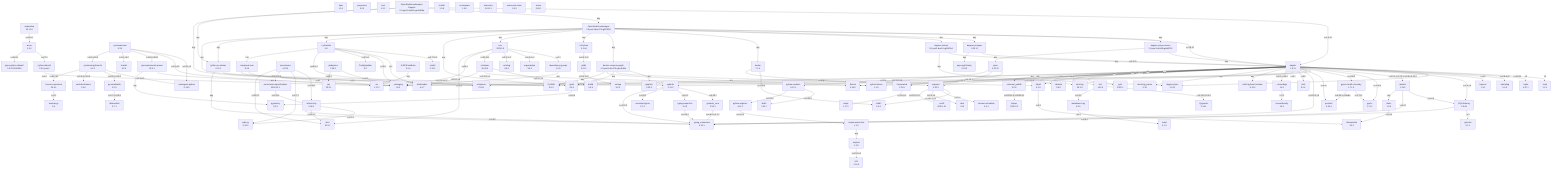 flowchart TD
    classDef missing stroke-dasharray: 5
    alembic["alembic\n1.15.2"]
    annotated-types["annotated-types\n0.7.0"]
    antlr4-python3-runtime["antlr4-python3-runtime\n4.13.2"]
    argcomplete["argcomplete\n3.6.2"]
    arrow["arrow\n1.3.0"]
    attrs["attrs\n25.3.0"]
    bidict["bidict\n0.23.1"]
    boolean-py["boolean.py\n5.0"]
    certifi["certifi\n2025.1.31"]
    chardet["chardet\n5.2.0"]
    charset-normalizer["charset-normalizer\n3.4.1"]
    click_0["click\n8.1.8"]
    coloredlogs["coloredlogs\n14.0"]
    colorlog["colorlog\n6.9.0"]
    configupdater["ConfigUpdater\n3.2"]
    cyclonedx-bom["cyclonedx-bom\n5.3.0"]
    cyclonedx-python-lib["cyclonedx-python-lib\n9.1.0"]
    dagster-job-processor["dagster-job-processor\n0.0.post1.dev38+gbaf3220"]
    dagster-pipes["dagster-pipes\n1.9.11"]
    dagster-postgres["dagster-postgres\n0.25.11"]
    dagster-shared["dagster-shared\n0.0.post1.dev10+g614f3c1"]
    dagster["dagster\n1.9.11"]
    defusedxml["defusedxml\n0.7.1"]
    dependency-groups["dependency-groups\n1.3.0"]
    deprecated["Deprecated\n1.2.18"]
    distlib["distlib\n0.3.9"]
    docker-compose-graph["docker-compose-graph\n0.0.post1.dev176+gbc4b36e"]
    docker["docker\n7.1.0"]
    docstring-parser["docstring_parser\n0.16"]
    filelock["filelock\n3.18.0"]
    fqdn["fqdn\n1.5.1"]
    fsspec["fsspec\n2025.3.2"]
    gazu["gazu\n0.10.31"]
    gitdb["gitdb\n4.0.12"]
    gitpython["GitPython\n3.1.44"]
    graphviz["graphviz\n0.20.3"]
    greenlet["greenlet\n3.1.1"]
    grpcio-health-checking["grpcio-health-checking\n1.71.0"]
    grpcio["grpcio\n1.71.0"]
    h11["h11\n0.14.0"]
    humanfriendly["humanfriendly\n10.0"]
    idna["idna\n3.10"]
    isoduration["isoduration\n20.11.0"]
    jinja2["Jinja2\n3.1.6"]
    jsonpointer["jsonpointer\n3.0.0"]
    jsonschema-specifications["jsonschema-specifications\n2024.10.1"]
    jsonschema["jsonschema\n4.23.0"]
    license-expression["license-expression\n30.4.1"]
    lxml["lxml\n5.3.2"]
    mako["Mako\n1.3.9"]
    markdown-it-py["markdown-it-py\n3.0.0"]
    markupsafe["MarkupSafe\n3.0.2"]
    mdurl["mdurl\n0.1.2"]
    nox["nox\n2025.2.9"]
    openstudiolandscapes-dagster["OpenStudioLandscapes-Dagster\n0.0.post1.dev61+ga1a50ba"]
    openstudiolandscapes["OpenStudioLandscapes\n0.0.post1.dev572+g0f1f924"]
    packageurl-python["packageurl-python\n0.16.0"]
    packaging["packaging\n24.2"]
    pip-requirements-parser["pip-requirements-parser\n32.0.1"]
    pip["pip\n25.0.1"]
    pipdeptree["pipdeptree\n2.26.0"]
    platformdirs["platformdirs\n4.3.7"]
    protobuf["protobuf\n5.29.4"]
    psycopg2-binary["psycopg2-binary\n2.9.10"]
    py-serializable["py-serializable\n2.0.0"]
    pydantic-core["pydantic_core\n2.33.1"]
    pydantic["pydantic\n2.11.2"]
    pydot["pydot\n3.0.4"]
    pygments["Pygments\n2.19.1"]
    pyparsing["pyparsing\n3.2.3"]
    pyscaffold["PyScaffold\n4.6"]
    python-dateutil["python-dateutil\n2.9.0.post0"]
    python-dotenv["python-dotenv\n1.1.0"]
    python-engineio["python-engineio\n4.11.2"]
    python-on-whales["python-on-whales\n0.76.1"]
    python-socketio["python-socketio\n5.12.1"]
    pytz["pytz\n2025.2"]
    pyyaml["PyYAML\n6.0.2"]
    referencing["referencing\n0.36.2"]
    requests["requests\n2.32.3"]
    rfc3339-validator["rfc3339-validator\n0.1.4"]
    rfc3987["rfc3987\n1.3.8"]
    rich["rich\n14.0.0"]
    rpds-py["rpds-py\n0.24.0"]
    setuptools-scm["setuptools-scm\n8.2.0"]
    setuptools["setuptools\n75.8.0"]
    simple-websocket["simple-websocket\n1.1.0"]
    six["six\n1.17.0"]
    smmap["smmap\n5.0.2"]
    sortedcontainers["sortedcontainers\n2.4.0"]
    sqlalchemy["SQLAlchemy\n2.0.40"]
    structlog["structlog\n25.2.0"]
    tabulate["tabulate\n0.9.0"]
    tomli["tomli\n2.2.1"]
    tomlkit["tomlkit\n0.13.2"]
    toposort["toposort\n1.10"]
    tqdm["tqdm\n4.67.1"]
    types-python-dateutil["types-python-dateutil\n2.9.0.20241206"]
    typing-extensions["typing_extensions\n4.13.1"]
    typing-inspection["typing-inspection\n0.4.0"]
    universal-pathlib["universal_pathlib\n0.2.6"]
    uri-template["uri-template\n1.3.0"]
    urllib3["urllib3\n2.3.0"]
    virtualenv["virtualenv\n20.30.0"]
    watchdog["watchdog\n5.0.3"]
    webcolors["webcolors\n24.11.1"]
    websocket-client["websocket-client\n1.8.0"]
    wheel["wheel\n0.45.1"]
    wrapt["wrapt\n1.17.2"]
    wsproto["wsproto\n1.2.0"]
    alembic -- ">=1.4.0" --> sqlalchemy
    alembic -- ">=4.12" --> typing-extensions
    alembic -- "any" --> mako
    arrow -- ">=2.7.0" --> python-dateutil
    arrow -- ">=2.8.10" --> types-python-dateutil
    coloredlogs -- ">=7.1" --> humanfriendly
    cyclonedx-bom -- ">=0.11,<2" --> packageurl-python
    cyclonedx-bom -- ">=22,<25" --> packaging
    cyclonedx-bom -- ">=32.0,<33.0" --> pip-requirements-parser
    cyclonedx-bom -- ">=5.1,<6.0" --> chardet
    cyclonedx-bom -- ">=8.0,<10.0" --> cyclonedx-python-lib
    cyclonedx-python-lib -- ">=0.11,<2" --> packageurl-python
    cyclonedx-python-lib -- ">=2.0.0,<3.0.0" --> py-serializable
    cyclonedx-python-lib -- ">=2.4.0,<3.0.0" --> sortedcontainers
    cyclonedx-python-lib -- ">=30,<31" --> license-expression
    dagster -- "<3" --> tomli
    dagster -- "<5" --> tqdm
    dagster -- "==1.9.11" --> dagster-pipes
    dagster -- ">=0.8.3,<6" --> watchdog
    dagster -- ">=1.0" --> toposort
    dagster -- ">=1.0,<3" --> sqlalchemy
    dagster -- ">=1.2.1,!=1.7.0,!=1.6.3,!=1.11.0" --> alembic
    dagster -- ">=1.44.0" --> grpcio
    dagster -- ">=1.44.0" --> grpcio-health-checking
    dagster -- ">=2,<3.0.0" --> pydantic
    dagster -- ">=20.9" --> packaging
    dagster -- ">=4,<6" --> protobuf
    dagster -- ">=4.10.0,<5" --> typing-extensions
    dagster -- ">=5.0" --> click_0
    dagster -- ">=5.1" --> pyyaml
    dagster -- ">=6.1,<=14.0" --> coloredlogs
    dagster -- "any" --> antlr4-python3-runtime
    dagster -- "any" --> docstring-parser
    dagster -- "any" --> filelock
    dagster -- "any" --> jinja2
    dagster -- "any" --> python-dotenv
    dagster -- "any" --> pytz
    dagster -- "any" --> requests
    dagster -- "any" --> rich
    dagster -- "any" --> setuptools
    dagster -- "any" --> six
    dagster -- "any" --> structlog
    dagster -- "any" --> tabulate
    dagster -- "any" --> universal-pathlib
    dagster-job-processor -- "any" --> dagster
    dagster-job-processor -- "any" --> gazu
    dagster-postgres -- "==1.9.11" --> dagster
    dagster-postgres -- "any" --> psycopg2-binary
    dagster-shared -- "any" --> dagster
    dagster-shared -- "any" --> dagster-pipes
    dependency-groups -- "any" --> packaging
    deprecated -- ">=1.10,<2" --> wrapt
    docker -- ">=1.26.0" --> urllib3
    docker -- ">=2.26.0" --> requests
    docker-compose-graph -- "any" --> graphviz
    docker-compose-graph -- "any" --> jinja2
    docker-compose-graph -- "any" --> pydot
    docker-compose-graph -- "any" --> python-dotenv
    docker-compose-graph -- "any" --> pyyaml
    gazu -- "==1.2.18" --> deprecated
    gazu -- ">=2.25.1" --> requests
    gazu -- ">=5.11.0,<6" --> python-socketio
    gitdb -- ">=3.0.1,<6" --> smmap
    gitpython -- ">=4.0.1,<5" --> gitdb
    grpcio-health-checking -- ">=1.71.0" --> grpcio
    grpcio-health-checking -- ">=5.26.1,<6.0dev" --> protobuf
    isoduration -- ">=0.15.0" --> arrow
    jinja2 -- ">=2.0" --> markupsafe
    jsonschema -- ">=0.28.4" --> referencing
    jsonschema -- ">=0.7.1" --> rpds-py
    jsonschema -- ">=2023.03.6" --> jsonschema-specifications
    jsonschema -- ">=22.2.0" --> attrs
    jsonschema-specifications -- ">=0.31.0" --> referencing
    license-expression -- ">=4.0" --> boolean-py
    mako -- ">=0.9.2" --> markupsafe
    markdown-it-py -- "~=0.1" --> mdurl
    nox -- ">=1.1" --> dependency-groups
    nox -- ">=1.9.4,<4" --> argcomplete
    nox -- ">=2.6.1,<7" --> colorlog
    nox -- ">=20.14.1" --> virtualenv
    nox -- ">=20.9" --> packaging
    nox -- ">=23.1" --> attrs
    openstudiolandscapes -- "==1.9.11" --> dagster
    openstudiolandscapes -- "any" --> dagster-job-processor
    openstudiolandscapes -- "any" --> dagster-postgres
    openstudiolandscapes -- "any" --> dagster-shared
    openstudiolandscapes -- "any" --> docker
    openstudiolandscapes -- "any" --> docker-compose-graph
    openstudiolandscapes -- "any" --> gitpython
    openstudiolandscapes -- "any" --> nox
    openstudiolandscapes -- "any" --> pydot
    openstudiolandscapes -- "any" --> pyscaffold
    openstudiolandscapes -- "any" --> python-on-whales
    openstudiolandscapes -- "any" --> pyyaml
    openstudiolandscapes-dagster -- "==1.9.11" --> dagster
    openstudiolandscapes-dagster -- "any" --> openstudiolandscapes
    openstudiolandscapes-dagster -- "any" --> python-on-whales
    openstudiolandscapes-dagster -- "any" --> pyyaml
    pip-requirements-parser -- "any" --> packaging
    pip-requirements-parser -- "any" --> pyparsing
    pipdeptree -- ">=24.1" --> packaging
    pipdeptree -- ">=24.2" --> pip
    py-serializable -- ">=0.7.1,<0.8.0" --> defusedxml
    pydantic -- "==2.33.1" --> pydantic-core
    pydantic -- ">=0.4.0" --> typing-inspection
    pydantic -- ">=0.6.0" --> annotated-types
    pydantic -- ">=4.12.2" --> typing-extensions
    pydantic-core -- ">=4.6.0,!=4.7.0" --> typing-extensions
    pydot -- ">=3.0.9" --> pyparsing
    pyscaffold -- ">=0.7.0,<2" --> tomlkit
    pyscaffold -- ">=2" --> platformdirs
    pyscaffold -- ">=20.7" --> packaging
    pyscaffold -- ">=3.0,<4" --> configupdater
    pyscaffold -- ">=46.1.0" --> setuptools
    pyscaffold -- ">=5" --> setuptools-scm
    python-dateutil -- ">=1.5" --> six
    python-engineio -- ">=0.10.0" --> simple-websocket
    python-on-whales -- ">=2,<3,!=2.0.*" --> pydantic
    python-on-whales -- "any" --> typing-extensions
    python-socketio -- ">=0.21.0" --> bidict
    python-socketio -- ">=4.11.0" --> python-engineio
    referencing -- ">=0.7.0" --> rpds-py
    referencing -- ">=22.2.0" --> attrs
    referencing -- ">=4.4.0" --> typing-extensions
    requests -- ">=1.21.1,<3" --> urllib3
    requests -- ">=2,<4" --> charset-normalizer
    requests -- ">=2.5,<4" --> idna
    requests -- ">=2017.4.17" --> certifi
    rfc3339-validator -- "any" --> six
    rich -- ">=2.13.0,<3.0.0" --> pygments
    rich -- ">=2.2.0" --> markdown-it-py
    setuptools-scm -- ">=20" --> packaging
    setuptools-scm -- ">=61" --> setuptools
    simple-websocket -- "any" --> wsproto
    sqlalchemy -- ">=1" --> greenlet
    sqlalchemy -- ">=4.6.0" --> typing-extensions
    typing-inspection -- ">=4.12.0" --> typing-extensions
    universal-pathlib -- ">=2022.1.0,!=2024.3.1" --> fsspec
    virtualenv -- ">=0.3.7,<1" --> distlib
    virtualenv -- ">=3.12.2,<4" --> filelock
    virtualenv -- ">=3.9.1,<5" --> platformdirs
    wsproto -- ">=0.9.0,<1" --> h11